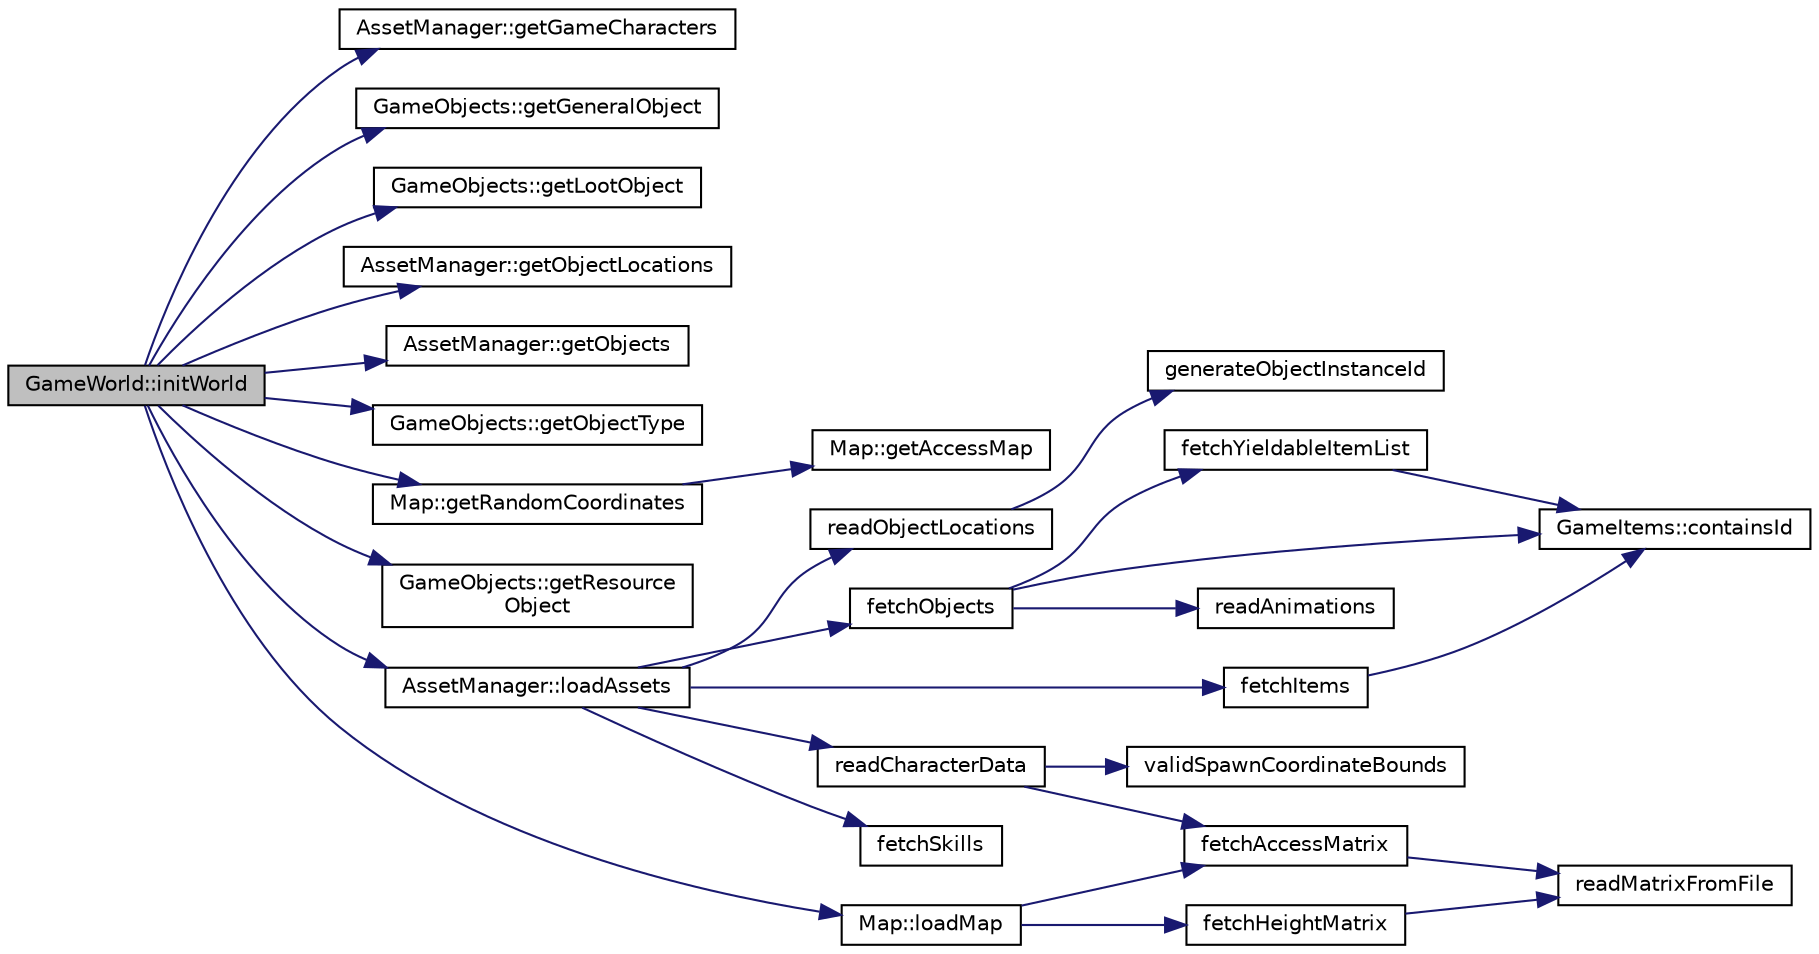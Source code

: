 digraph "GameWorld::initWorld"
{
 // LATEX_PDF_SIZE
  edge [fontname="Helvetica",fontsize="10",labelfontname="Helvetica",labelfontsize="10"];
  node [fontname="Helvetica",fontsize="10",shape=record];
  rankdir="LR";
  Node1 [label="GameWorld::initWorld",height=0.2,width=0.4,color="black", fillcolor="grey75", style="filled", fontcolor="black",tooltip="Initializes the game world. Loads assets and map. Adds npcs and objects to the world."];
  Node1 -> Node2 [color="midnightblue",fontsize="10",style="solid",fontname="Helvetica"];
  Node2 [label="AssetManager::getGameCharacters",height=0.2,width=0.4,color="black", fillcolor="white", style="filled",URL="$classAssetManager.html#a13997292d4ce8dfa909e939b20ac71d4",tooltip="Get the GameCharacters object."];
  Node1 -> Node3 [color="midnightblue",fontsize="10",style="solid",fontname="Helvetica"];
  Node3 [label="GameObjects::getGeneralObject",height=0.2,width=0.4,color="black", fillcolor="white", style="filled",URL="$structGameObjects.html#a3c1af3fefffc33719ed5b317fdac33b4",tooltip=" "];
  Node1 -> Node4 [color="midnightblue",fontsize="10",style="solid",fontname="Helvetica"];
  Node4 [label="GameObjects::getLootObject",height=0.2,width=0.4,color="black", fillcolor="white", style="filled",URL="$structGameObjects.html#a79355677273cd4db88f8a88e713259e5",tooltip=" "];
  Node1 -> Node5 [color="midnightblue",fontsize="10",style="solid",fontname="Helvetica"];
  Node5 [label="AssetManager::getObjectLocations",height=0.2,width=0.4,color="black", fillcolor="white", style="filled",URL="$classAssetManager.html#aac3a5a1c57681ddd07f20b77516b284f",tooltip="Get the Object Locations object."];
  Node1 -> Node6 [color="midnightblue",fontsize="10",style="solid",fontname="Helvetica"];
  Node6 [label="AssetManager::getObjects",height=0.2,width=0.4,color="black", fillcolor="white", style="filled",URL="$classAssetManager.html#a53cdb9e28bd0e0d4b37318116ae1b7c5",tooltip="Get the GameObjects object."];
  Node1 -> Node7 [color="midnightblue",fontsize="10",style="solid",fontname="Helvetica"];
  Node7 [label="GameObjects::getObjectType",height=0.2,width=0.4,color="black", fillcolor="white", style="filled",URL="$structGameObjects.html#a5445dc5fafd856a7f2f79d1c3cd2d7ba",tooltip=" "];
  Node1 -> Node8 [color="midnightblue",fontsize="10",style="solid",fontname="Helvetica"];
  Node8 [label="Map::getRandomCoordinates",height=0.2,width=0.4,color="black", fillcolor="white", style="filled",URL="$classMap.html#aa2714237c8af3b86a11dcebc6d944145",tooltip="Gets a random coordinate within the given bounds."];
  Node8 -> Node9 [color="midnightblue",fontsize="10",style="solid",fontname="Helvetica"];
  Node9 [label="Map::getAccessMap",height=0.2,width=0.4,color="black", fillcolor="white", style="filled",URL="$classMap.html#a3a7c641cd6c7281013272940d0613d90",tooltip="Get the access map."];
  Node1 -> Node10 [color="midnightblue",fontsize="10",style="solid",fontname="Helvetica"];
  Node10 [label="GameObjects::getResource\lObject",height=0.2,width=0.4,color="black", fillcolor="white", style="filled",URL="$structGameObjects.html#a621382de573b4bee6a6341435bf0f432",tooltip=" "];
  Node1 -> Node11 [color="midnightblue",fontsize="10",style="solid",fontname="Helvetica"];
  Node11 [label="AssetManager::loadAssets",height=0.2,width=0.4,color="black", fillcolor="white", style="filled",URL="$classAssetManager.html#a7e4bdea0c4d3ffa0c4142cb108ab1b09",tooltip="Loads all the assets into memory."];
  Node11 -> Node12 [color="midnightblue",fontsize="10",style="solid",fontname="Helvetica"];
  Node12 [label="fetchItems",height=0.2,width=0.4,color="black", fillcolor="white", style="filled",URL="$ItemReader_8cpp.html#a286ea81c3d4e57928c83bbdbb69b21ad",tooltip="Reads items defined in the items.json file and returns them as a GameItems struct...."];
  Node12 -> Node13 [color="midnightblue",fontsize="10",style="solid",fontname="Helvetica"];
  Node13 [label="GameItems::containsId",height=0.2,width=0.4,color="black", fillcolor="white", style="filled",URL="$structGameItems.html#aa28c24034d12b17b9f85d9c46d9cb9a1",tooltip=" "];
  Node11 -> Node14 [color="midnightblue",fontsize="10",style="solid",fontname="Helvetica"];
  Node14 [label="fetchObjects",height=0.2,width=0.4,color="black", fillcolor="white", style="filled",URL="$ObjectReader_8cpp.html#ad6b3fd19ac4147a4760304254626b9fb",tooltip="Reads objects defined in the objects.json file and returns them as a GameObjects struct."];
  Node14 -> Node13 [color="midnightblue",fontsize="10",style="solid",fontname="Helvetica"];
  Node14 -> Node15 [color="midnightblue",fontsize="10",style="solid",fontname="Helvetica"];
  Node15 [label="fetchYieldableItemList",height=0.2,width=0.4,color="black", fillcolor="white", style="filled",URL="$ObjectReader_8cpp.html#a6bc2060dc73242d4623b68ae3dd96205",tooltip=" "];
  Node15 -> Node13 [color="midnightblue",fontsize="10",style="solid",fontname="Helvetica"];
  Node14 -> Node16 [color="midnightblue",fontsize="10",style="solid",fontname="Helvetica"];
  Node16 [label="readAnimations",height=0.2,width=0.4,color="black", fillcolor="white", style="filled",URL="$AnimationReader_8cpp.html#acf7a424ee8d40510f3a350fbfa9f282e",tooltip="Reads animations described in JSON file."];
  Node11 -> Node17 [color="midnightblue",fontsize="10",style="solid",fontname="Helvetica"];
  Node17 [label="fetchSkills",height=0.2,width=0.4,color="black", fillcolor="white", style="filled",URL="$SkillReader_8cpp.html#a91ba713ab4fead50c273429c4901350a",tooltip="Fetches the skills from the skills.json file and returns them as a map."];
  Node11 -> Node18 [color="midnightblue",fontsize="10",style="solid",fontname="Helvetica"];
  Node18 [label="readCharacterData",height=0.2,width=0.4,color="black", fillcolor="white", style="filled",URL="$CharacterReader_8cpp.html#a30723b62eb00af0495c7e19e633d9b5a",tooltip="Reads the character data from JSON file."];
  Node18 -> Node19 [color="midnightblue",fontsize="10",style="solid",fontname="Helvetica"];
  Node19 [label="fetchAccessMatrix",height=0.2,width=0.4,color="black", fillcolor="white", style="filled",URL="$MapReader_8cpp.html#a54309908b24ddb8124bb51147ed4ce35",tooltip="Loads the access map from the given path."];
  Node19 -> Node20 [color="midnightblue",fontsize="10",style="solid",fontname="Helvetica"];
  Node20 [label="readMatrixFromFile",height=0.2,width=0.4,color="black", fillcolor="white", style="filled",URL="$rehtiLib_2assets_2reader_2src_2Utils_8cpp.html#aabe32cf7f7f2a7f7154cbceaeafb49a6",tooltip="Reads a matrix from a text file. Values should be separated by commas and rows by newlines."];
  Node18 -> Node21 [color="midnightblue",fontsize="10",style="solid",fontname="Helvetica"];
  Node21 [label="validSpawnCoordinateBounds",height=0.2,width=0.4,color="black", fillcolor="white", style="filled",URL="$CharacterReader_8cpp.html#a56581b803e4cb4205c729df269203a3f",tooltip="Check if SpawnCoordinateBounds is valid. Throws error if not."];
  Node11 -> Node22 [color="midnightblue",fontsize="10",style="solid",fontname="Helvetica"];
  Node22 [label="readObjectLocations",height=0.2,width=0.4,color="black", fillcolor="white", style="filled",URL="$ObjectReader_8cpp.html#aff718dd14b1957673e8cc06bb1294b9b",tooltip="Reads all the objects on the map. Server can use this to spawn objects on the map."];
  Node22 -> Node23 [color="midnightblue",fontsize="10",style="solid",fontname="Helvetica"];
  Node23 [label="generateObjectInstanceId",height=0.2,width=0.4,color="black", fillcolor="white", style="filled",URL="$ObjectReader_8cpp.html#afb0e5d4cc4396f61761ac27e98f7c252",tooltip="Generates a unique id for an object instance."];
  Node1 -> Node24 [color="midnightblue",fontsize="10",style="solid",fontname="Helvetica"];
  Node24 [label="Map::loadMap",height=0.2,width=0.4,color="black", fillcolor="white", style="filled",URL="$classMap.html#a365d25a9d88fa04491fccc1210c41bf9",tooltip="Loads the map information from generated assets. Currently loads the access map and height map inform..."];
  Node24 -> Node19 [color="midnightblue",fontsize="10",style="solid",fontname="Helvetica"];
  Node24 -> Node25 [color="midnightblue",fontsize="10",style="solid",fontname="Helvetica"];
  Node25 [label="fetchHeightMatrix",height=0.2,width=0.4,color="black", fillcolor="white", style="filled",URL="$MapReader_8cpp.html#a2ac7fa2ac999e004c723cd45b861c13c",tooltip="Loads the height map from the given path."];
  Node25 -> Node20 [color="midnightblue",fontsize="10",style="solid",fontname="Helvetica"];
}
